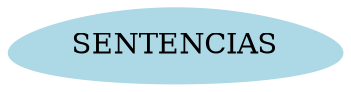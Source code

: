 digraph grafo{
node [shape = egg];
4094363[label="SENTENCIAS", style = filled, color = lightblue];
}
